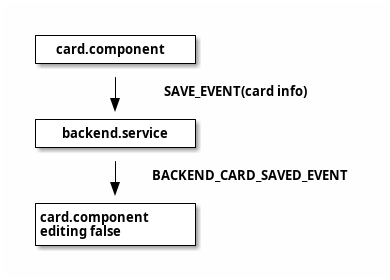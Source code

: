 @startditaa SaveCard
 +---------------+ 
 |card.component | 
 +---------------+
         | 
         | SAVE_EVENT(card info)
         v
 +---------------+
 |backend.service|
 +---------------+
         |
         | BACKEND_CARD_SAVED_EVENT
         v
 +---------------+ 
 |card.component | 
 |editing=false  |
 +---------------+
@endditaa